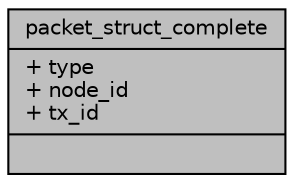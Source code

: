 digraph "packet_struct_complete"
{
 // INTERACTIVE_SVG=YES
  edge [fontname="Helvetica",fontsize="10",labelfontname="Helvetica",labelfontsize="10"];
  node [fontname="Helvetica",fontsize="10",shape=record];
  Node1 [label="{packet_struct_complete\n|+ type\l+ node_id\l+ tx_id\l|}",height=0.2,width=0.4,color="black", fillcolor="grey75", style="filled", fontcolor="black"];
}
